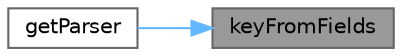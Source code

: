 digraph "keyFromFields"
{
 // INTERACTIVE_SVG=YES
 // LATEX_PDF_SIZE
  bgcolor="transparent";
  edge [fontname=Helvetica,fontsize=10,labelfontname=Helvetica,labelfontsize=10];
  node [fontname=Helvetica,fontsize=10,shape=box,height=0.2,width=0.4];
  rankdir="RL";
  Node1 [id="Node000001",label="keyFromFields",height=0.2,width=0.4,color="gray40", fillcolor="grey60", style="filled", fontcolor="black",tooltip=" "];
  Node1 -> Node2 [id="edge1_Node000001_Node000002",dir="back",color="steelblue1",style="solid",tooltip=" "];
  Node2 [id="Node000002",label="getParser",height=0.2,width=0.4,color="grey40", fillcolor="white", style="filled",URL="$d4/d13/a00377_ad98b5247b170dea644c57a9124c6046a.html#ad98b5247b170dea644c57a9124c6046a",tooltip=" "];
}

